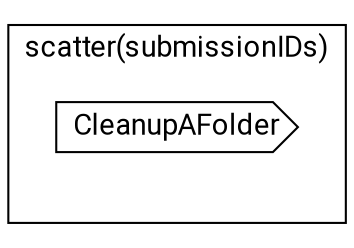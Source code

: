 // CleanupIntermediate
digraph {
	compound=true rankdir=LR
	node [fontname=Roboto]
	edge [color="#00000080"]
	subgraph "cluster-scatter-L21C5-sid" {
		fontname=Roboto label="scatter(submissionIDs)" rank=same
		"call-CleanupAFolder" [label=CleanupAFolder shape=cds]
		"scatter-L21C5-sid" [label="" height=0 margin=0 style=invis width=0]
	}
}
